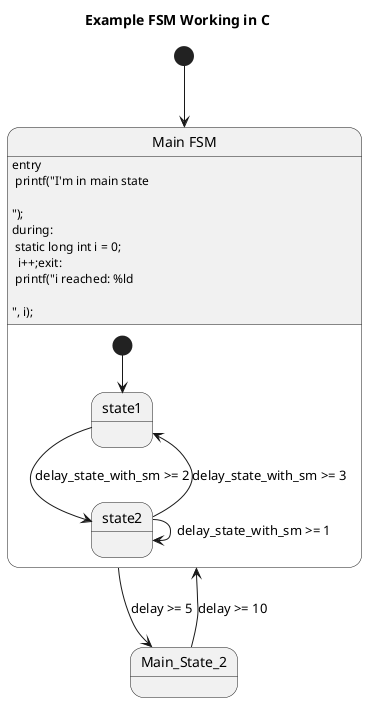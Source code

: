 @startuml

title Example FSM \
Working in C
[*] --> state_with_sm
state_with_sm --> Main_State_2: delay >= 5
Main_State_2 --> state_with_sm: delay >= 10

state state_with_sm : entry\n printf("I'm in main state\\r\\n");\n\
during:\n static long int i = 0;\n \
 i++;\
exit:\n\
 printf("i reached: %ld\\r\\n", i);

state "Main FSM" as state_with_sm {
  state state1 :
  state state2 :
  [*] --> state1
  state1 --> state2 : delay_state_with_sm >= 2
  state2 --> state1 : delay_state_with_sm >= 3
  state2 --> state2 : delay_state_with_sm >= 1
  }

@enduml
